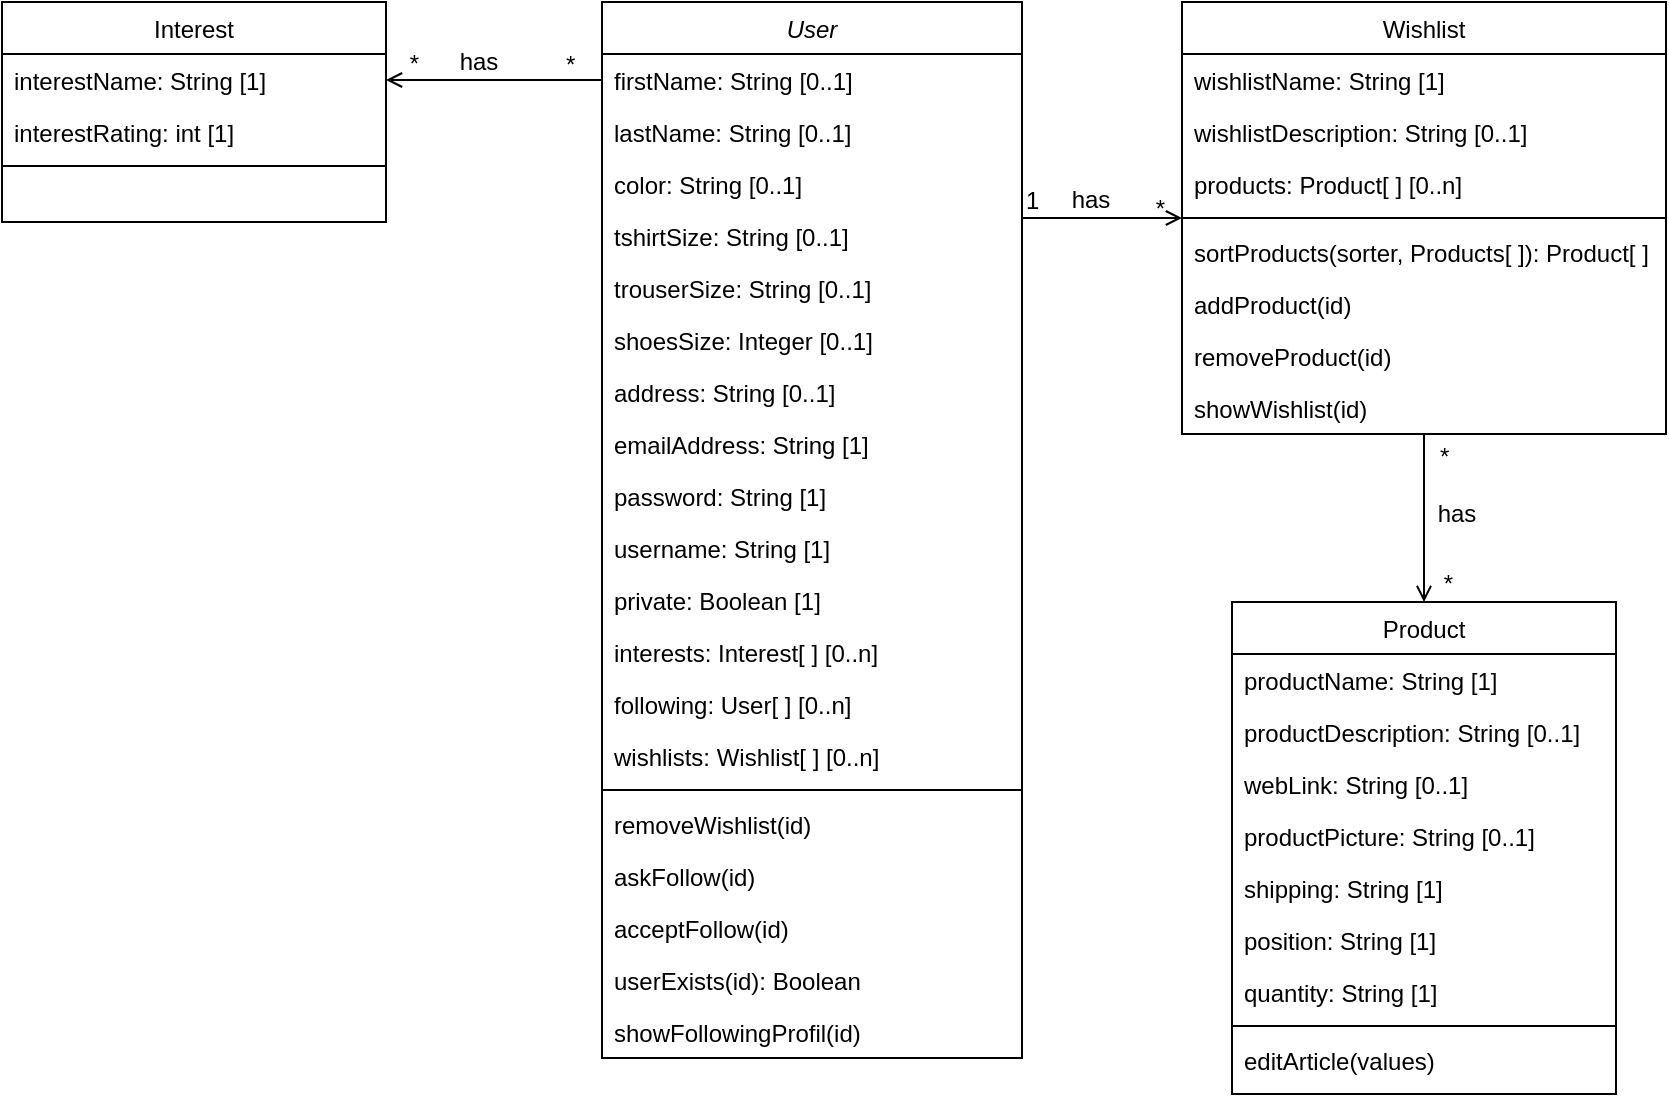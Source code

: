 <mxfile version="12.9.3" type="device"><diagram id="C5RBs43oDa-KdzZeNtuy" name="Page-1"><mxGraphModel dx="1851" dy="601" grid="1" gridSize="10" guides="1" tooltips="1" connect="1" arrows="1" fold="1" page="1" pageScale="1" pageWidth="827" pageHeight="1169" math="0" shadow="0"><root><mxCell id="WIyWlLk6GJQsqaUBKTNV-0"/><mxCell id="WIyWlLk6GJQsqaUBKTNV-1" parent="WIyWlLk6GJQsqaUBKTNV-0"/><mxCell id="zkfFHV4jXpPFQw0GAbJ--0" value="User" style="swimlane;fontStyle=2;align=center;verticalAlign=top;childLayout=stackLayout;horizontal=1;startSize=26;horizontalStack=0;resizeParent=1;resizeLast=0;collapsible=1;marginBottom=0;rounded=0;shadow=0;strokeWidth=1;" parent="WIyWlLk6GJQsqaUBKTNV-1" vertex="1"><mxGeometry x="150" y="120" width="210" height="528" as="geometry"><mxRectangle x="220" y="120" width="160" height="26" as="alternateBounds"/></mxGeometry></mxCell><mxCell id="zkfFHV4jXpPFQw0GAbJ--1" value="firstName: String [0..1]" style="text;align=left;verticalAlign=top;spacingLeft=4;spacingRight=4;overflow=hidden;rotatable=0;points=[[0,0.5],[1,0.5]];portConstraint=eastwest;" parent="zkfFHV4jXpPFQw0GAbJ--0" vertex="1"><mxGeometry y="26" width="210" height="26" as="geometry"/></mxCell><mxCell id="zkfFHV4jXpPFQw0GAbJ--2" value="lastName: String [0..1]" style="text;align=left;verticalAlign=top;spacingLeft=4;spacingRight=4;overflow=hidden;rotatable=0;points=[[0,0.5],[1,0.5]];portConstraint=eastwest;rounded=0;shadow=0;html=0;" parent="zkfFHV4jXpPFQw0GAbJ--0" vertex="1"><mxGeometry y="52" width="210" height="26" as="geometry"/></mxCell><mxCell id="zkfFHV4jXpPFQw0GAbJ--3" value="color: String [0..1]" style="text;align=left;verticalAlign=top;spacingLeft=4;spacingRight=4;overflow=hidden;rotatable=0;points=[[0,0.5],[1,0.5]];portConstraint=eastwest;rounded=0;shadow=0;html=0;" parent="zkfFHV4jXpPFQw0GAbJ--0" vertex="1"><mxGeometry y="78" width="210" height="26" as="geometry"/></mxCell><mxCell id="zkfFHV4jXpPFQw0GAbJ--5" value="tshirtSize: String [0..1]" style="text;align=left;verticalAlign=top;spacingLeft=4;spacingRight=4;overflow=hidden;rotatable=0;points=[[0,0.5],[1,0.5]];portConstraint=eastwest;" parent="zkfFHV4jXpPFQw0GAbJ--0" vertex="1"><mxGeometry y="104" width="210" height="26" as="geometry"/></mxCell><mxCell id="Hm-QgE37ywTGZlYDDd0k-16" value="trouserSize: String [0..1]" style="text;align=left;verticalAlign=top;spacingLeft=4;spacingRight=4;overflow=hidden;rotatable=0;points=[[0,0.5],[1,0.5]];portConstraint=eastwest;" parent="zkfFHV4jXpPFQw0GAbJ--0" vertex="1"><mxGeometry y="130" width="210" height="26" as="geometry"/></mxCell><mxCell id="Hm-QgE37ywTGZlYDDd0k-15" value="shoesSize: Integer [0..1]" style="text;align=left;verticalAlign=top;spacingLeft=4;spacingRight=4;overflow=hidden;rotatable=0;points=[[0,0.5],[1,0.5]];portConstraint=eastwest;" parent="zkfFHV4jXpPFQw0GAbJ--0" vertex="1"><mxGeometry y="156" width="210" height="26" as="geometry"/></mxCell><mxCell id="Hm-QgE37ywTGZlYDDd0k-20" value="address: String [0..1]" style="text;align=left;verticalAlign=top;spacingLeft=4;spacingRight=4;overflow=hidden;rotatable=0;points=[[0,0.5],[1,0.5]];portConstraint=eastwest;" parent="zkfFHV4jXpPFQw0GAbJ--0" vertex="1"><mxGeometry y="182" width="210" height="26" as="geometry"/></mxCell><mxCell id="Hm-QgE37ywTGZlYDDd0k-17" value="emailAddress: String [1]" style="text;align=left;verticalAlign=top;spacingLeft=4;spacingRight=4;overflow=hidden;rotatable=0;points=[[0,0.5],[1,0.5]];portConstraint=eastwest;" parent="zkfFHV4jXpPFQw0GAbJ--0" vertex="1"><mxGeometry y="208" width="210" height="26" as="geometry"/></mxCell><mxCell id="Hm-QgE37ywTGZlYDDd0k-18" value="password: String [1]" style="text;align=left;verticalAlign=top;spacingLeft=4;spacingRight=4;overflow=hidden;rotatable=0;points=[[0,0.5],[1,0.5]];portConstraint=eastwest;" parent="zkfFHV4jXpPFQw0GAbJ--0" vertex="1"><mxGeometry y="234" width="210" height="26" as="geometry"/></mxCell><mxCell id="Hm-QgE37ywTGZlYDDd0k-19" value="username: String [1]" style="text;align=left;verticalAlign=top;spacingLeft=4;spacingRight=4;overflow=hidden;rotatable=0;points=[[0,0.5],[1,0.5]];portConstraint=eastwest;" parent="zkfFHV4jXpPFQw0GAbJ--0" vertex="1"><mxGeometry y="260" width="210" height="26" as="geometry"/></mxCell><mxCell id="LtMPFsxqxzvDwBRjeqDj-1" value="private: Boolean [1]" style="text;align=left;verticalAlign=top;spacingLeft=4;spacingRight=4;overflow=hidden;rotatable=0;points=[[0,0.5],[1,0.5]];portConstraint=eastwest;" parent="zkfFHV4jXpPFQw0GAbJ--0" vertex="1"><mxGeometry y="286" width="210" height="26" as="geometry"/></mxCell><mxCell id="Hm-QgE37ywTGZlYDDd0k-39" value="interests: Interest[ ] [0..n]" style="text;align=left;verticalAlign=top;spacingLeft=4;spacingRight=4;overflow=hidden;rotatable=0;points=[[0,0.5],[1,0.5]];portConstraint=eastwest;" parent="zkfFHV4jXpPFQw0GAbJ--0" vertex="1"><mxGeometry y="312" width="210" height="26" as="geometry"/></mxCell><mxCell id="Hm-QgE37ywTGZlYDDd0k-58" value="following: User[ ] [0..n]" style="text;align=left;verticalAlign=top;spacingLeft=4;spacingRight=4;overflow=hidden;rotatable=0;points=[[0,0.5],[1,0.5]];portConstraint=eastwest;" parent="zkfFHV4jXpPFQw0GAbJ--0" vertex="1"><mxGeometry y="338" width="210" height="26" as="geometry"/></mxCell><mxCell id="QhP_4zHsELmiMzMRR9Al-18" value="wishlists: Wishlist[ ] [0..n]" style="text;align=left;verticalAlign=top;spacingLeft=4;spacingRight=4;overflow=hidden;rotatable=0;points=[[0,0.5],[1,0.5]];portConstraint=eastwest;" parent="zkfFHV4jXpPFQw0GAbJ--0" vertex="1"><mxGeometry y="364" width="210" height="26" as="geometry"/></mxCell><mxCell id="Hm-QgE37ywTGZlYDDd0k-26" value="" style="line;html=1;strokeWidth=1;align=left;verticalAlign=middle;spacingTop=-1;spacingLeft=3;spacingRight=3;rotatable=0;labelPosition=right;points=[];portConstraint=eastwest;" parent="zkfFHV4jXpPFQw0GAbJ--0" vertex="1"><mxGeometry y="390" width="210" height="8" as="geometry"/></mxCell><mxCell id="cYIiE31tyqupSjaofRiL-35" value="removeWishlist(id)" style="text;align=left;verticalAlign=top;spacingLeft=4;spacingRight=4;overflow=hidden;rotatable=0;points=[[0,0.5],[1,0.5]];portConstraint=eastwest;" parent="zkfFHV4jXpPFQw0GAbJ--0" vertex="1"><mxGeometry y="398" width="210" height="26" as="geometry"/></mxCell><mxCell id="LtMPFsxqxzvDwBRjeqDj-0" value="askFollow(id)" style="text;align=left;verticalAlign=top;spacingLeft=4;spacingRight=4;overflow=hidden;rotatable=0;points=[[0,0.5],[1,0.5]];portConstraint=eastwest;" parent="zkfFHV4jXpPFQw0GAbJ--0" vertex="1"><mxGeometry y="424" width="210" height="26" as="geometry"/></mxCell><mxCell id="RsEm9I7Q-CiHFAtmjuS4-4" value="acceptFollow(id)" style="text;align=left;verticalAlign=top;spacingLeft=4;spacingRight=4;overflow=hidden;rotatable=0;points=[[0,0.5],[1,0.5]];portConstraint=eastwest;" parent="zkfFHV4jXpPFQw0GAbJ--0" vertex="1"><mxGeometry y="450" width="210" height="26" as="geometry"/></mxCell><mxCell id="LtMPFsxqxzvDwBRjeqDj-3" value="userExists(id): Boolean" style="text;align=left;verticalAlign=top;spacingLeft=4;spacingRight=4;overflow=hidden;rotatable=0;points=[[0,0.5],[1,0.5]];portConstraint=eastwest;" parent="zkfFHV4jXpPFQw0GAbJ--0" vertex="1"><mxGeometry y="476" width="210" height="26" as="geometry"/></mxCell><mxCell id="crXsZThvAvHjFSrUm5lf-0" value="showFollowingProfil(id)" style="text;align=left;verticalAlign=top;spacingLeft=4;spacingRight=4;overflow=hidden;rotatable=0;points=[[0,0.5],[1,0.5]];portConstraint=eastwest;" parent="zkfFHV4jXpPFQw0GAbJ--0" vertex="1"><mxGeometry y="502" width="210" height="26" as="geometry"/></mxCell><mxCell id="zkfFHV4jXpPFQw0GAbJ--26" value="" style="endArrow=open;shadow=0;strokeWidth=1;strokeColor=#000000;rounded=0;endFill=1;edgeStyle=elbowEdgeStyle;elbow=vertical;" parent="WIyWlLk6GJQsqaUBKTNV-1" source="zkfFHV4jXpPFQw0GAbJ--0" target="zkfFHV4jXpPFQw0GAbJ--17" edge="1"><mxGeometry x="0.5" y="41" relative="1" as="geometry"><mxPoint x="380" y="192" as="sourcePoint"/><mxPoint x="540" y="192" as="targetPoint"/><mxPoint x="-40" y="32" as="offset"/></mxGeometry></mxCell><mxCell id="zkfFHV4jXpPFQw0GAbJ--27" value="1" style="resizable=0;align=left;verticalAlign=bottom;labelBackgroundColor=none;fontSize=12;" parent="zkfFHV4jXpPFQw0GAbJ--26" connectable="0" vertex="1"><mxGeometry x="-1" relative="1" as="geometry"><mxPoint as="offset"/></mxGeometry></mxCell><mxCell id="zkfFHV4jXpPFQw0GAbJ--28" value="*" style="resizable=0;align=right;verticalAlign=bottom;labelBackgroundColor=none;fontSize=12;" parent="zkfFHV4jXpPFQw0GAbJ--26" connectable="0" vertex="1"><mxGeometry x="1" relative="1" as="geometry"><mxPoint x="-7" y="4" as="offset"/></mxGeometry></mxCell><mxCell id="zkfFHV4jXpPFQw0GAbJ--29" value="has" style="text;html=1;resizable=0;points=[];;align=center;verticalAlign=middle;labelBackgroundColor=none;rounded=0;shadow=0;strokeWidth=1;fontSize=12;" parent="zkfFHV4jXpPFQw0GAbJ--26" vertex="1" connectable="0"><mxGeometry x="0.5" y="49" relative="1" as="geometry"><mxPoint x="-26" y="40" as="offset"/></mxGeometry></mxCell><mxCell id="Hm-QgE37ywTGZlYDDd0k-40" value="" style="endArrow=open;shadow=0;strokeWidth=1;strokeColor=#000000;rounded=0;endFill=1;edgeStyle=elbowEdgeStyle;elbow=vertical;entryX=0.5;entryY=0;entryDx=0;entryDy=0;exitX=0.5;exitY=1;exitDx=0;exitDy=0;" parent="WIyWlLk6GJQsqaUBKTNV-1" source="zkfFHV4jXpPFQw0GAbJ--17" target="Hm-QgE37ywTGZlYDDd0k-44" edge="1"><mxGeometry x="0.5" y="41" relative="1" as="geometry"><mxPoint x="480" y="300" as="sourcePoint"/><mxPoint x="604" y="320" as="targetPoint"/><mxPoint x="-40" y="32" as="offset"/></mxGeometry></mxCell><mxCell id="Hm-QgE37ywTGZlYDDd0k-41" value="*" style="resizable=0;align=left;verticalAlign=bottom;labelBackgroundColor=none;fontSize=12;" parent="Hm-QgE37ywTGZlYDDd0k-40" connectable="0" vertex="1"><mxGeometry x="-1" relative="1" as="geometry"><mxPoint x="6" y="20" as="offset"/></mxGeometry></mxCell><mxCell id="Hm-QgE37ywTGZlYDDd0k-42" value="*" style="resizable=0;align=right;verticalAlign=bottom;labelBackgroundColor=none;fontSize=12;" parent="Hm-QgE37ywTGZlYDDd0k-40" connectable="0" vertex="1"><mxGeometry x="1" relative="1" as="geometry"><mxPoint x="16" y="-0.34" as="offset"/></mxGeometry></mxCell><mxCell id="Hm-QgE37ywTGZlYDDd0k-43" value="has" style="text;html=1;resizable=0;points=[];;align=center;verticalAlign=middle;labelBackgroundColor=none;rounded=0;shadow=0;strokeWidth=1;fontSize=12;" parent="Hm-QgE37ywTGZlYDDd0k-40" vertex="1" connectable="0"><mxGeometry x="0.5" y="49" relative="1" as="geometry"><mxPoint x="-33" y="-23" as="offset"/></mxGeometry></mxCell><mxCell id="2DdB5osfpAFA1Woltr6O-10" value="" style="endArrow=open;shadow=0;strokeWidth=1;strokeColor=#000000;rounded=0;endFill=1;edgeStyle=elbowEdgeStyle;elbow=vertical;entryX=1;entryY=0.5;entryDx=0;entryDy=0;exitX=0;exitY=0.5;exitDx=0;exitDy=0;" parent="WIyWlLk6GJQsqaUBKTNV-1" source="zkfFHV4jXpPFQw0GAbJ--1" target="2DdB5osfpAFA1Woltr6O-3" edge="1"><mxGeometry x="0.5" y="41" relative="1" as="geometry"><mxPoint x="50" y="260.003" as="sourcePoint"/><mxPoint x="178" y="260.003" as="targetPoint"/><mxPoint x="-40" y="32" as="offset"/></mxGeometry></mxCell><mxCell id="2DdB5osfpAFA1Woltr6O-11" value="*" style="resizable=0;align=left;verticalAlign=bottom;labelBackgroundColor=none;fontSize=12;" parent="2DdB5osfpAFA1Woltr6O-10" connectable="0" vertex="1"><mxGeometry x="-1" relative="1" as="geometry"><mxPoint x="-20" y="1" as="offset"/></mxGeometry></mxCell><mxCell id="2DdB5osfpAFA1Woltr6O-12" value="*" style="resizable=0;align=right;verticalAlign=bottom;labelBackgroundColor=none;fontSize=12;" parent="2DdB5osfpAFA1Woltr6O-10" connectable="0" vertex="1"><mxGeometry x="1" relative="1" as="geometry"><mxPoint x="18" y="0.43" as="offset"/></mxGeometry></mxCell><mxCell id="2DdB5osfpAFA1Woltr6O-13" value="has" style="text;html=1;resizable=0;points=[];;align=center;verticalAlign=middle;labelBackgroundColor=none;rounded=0;shadow=0;strokeWidth=1;fontSize=12;" parent="2DdB5osfpAFA1Woltr6O-10" vertex="1" connectable="0"><mxGeometry x="0.5" y="49" relative="1" as="geometry"><mxPoint x="18.57" y="-58.29" as="offset"/></mxGeometry></mxCell><mxCell id="2DdB5osfpAFA1Woltr6O-0" value="Interest" style="swimlane;fontStyle=0;align=center;verticalAlign=top;childLayout=stackLayout;horizontal=1;startSize=26;horizontalStack=0;resizeParent=1;resizeLast=0;collapsible=1;marginBottom=0;rounded=0;shadow=0;strokeWidth=1;" parent="WIyWlLk6GJQsqaUBKTNV-1" vertex="1"><mxGeometry x="-150" y="120" width="192" height="110" as="geometry"><mxRectangle x="340" y="380" width="170" height="26" as="alternateBounds"/></mxGeometry></mxCell><mxCell id="2DdB5osfpAFA1Woltr6O-3" value="interestName: String [1]" style="text;align=left;verticalAlign=top;spacingLeft=4;spacingRight=4;overflow=hidden;rotatable=0;points=[[0,0.5],[1,0.5]];portConstraint=eastwest;" parent="2DdB5osfpAFA1Woltr6O-0" vertex="1"><mxGeometry y="26" width="192" height="26" as="geometry"/></mxCell><mxCell id="cYIiE31tyqupSjaofRiL-29" value="interestRating: int [1]" style="text;align=left;verticalAlign=top;spacingLeft=4;spacingRight=4;overflow=hidden;rotatable=0;points=[[0,0.5],[1,0.5]];portConstraint=eastwest;" parent="2DdB5osfpAFA1Woltr6O-0" vertex="1"><mxGeometry y="52" width="192" height="26" as="geometry"/></mxCell><mxCell id="2DdB5osfpAFA1Woltr6O-5" value="" style="line;html=1;strokeWidth=1;align=left;verticalAlign=middle;spacingTop=-1;spacingLeft=3;spacingRight=3;rotatable=0;labelPosition=right;points=[];portConstraint=eastwest;" parent="2DdB5osfpAFA1Woltr6O-0" vertex="1"><mxGeometry y="78" width="192" height="8" as="geometry"/></mxCell><mxCell id="zkfFHV4jXpPFQw0GAbJ--17" value="Wishlist" style="swimlane;fontStyle=0;align=center;verticalAlign=top;childLayout=stackLayout;horizontal=1;startSize=26;horizontalStack=0;resizeParent=1;resizeLast=0;collapsible=1;marginBottom=0;rounded=0;shadow=0;strokeWidth=1;" parent="WIyWlLk6GJQsqaUBKTNV-1" vertex="1"><mxGeometry x="440" y="120" width="242" height="216" as="geometry"><mxRectangle x="550" y="140" width="160" height="26" as="alternateBounds"/></mxGeometry></mxCell><mxCell id="zkfFHV4jXpPFQw0GAbJ--18" value="wishlistName: String [1]" style="text;align=left;verticalAlign=top;spacingLeft=4;spacingRight=4;overflow=hidden;rotatable=0;points=[[0,0.5],[1,0.5]];portConstraint=eastwest;" parent="zkfFHV4jXpPFQw0GAbJ--17" vertex="1"><mxGeometry y="26" width="242" height="26" as="geometry"/></mxCell><mxCell id="zkfFHV4jXpPFQw0GAbJ--19" value="wishlistDescription: String [0..1]" style="text;align=left;verticalAlign=top;spacingLeft=4;spacingRight=4;overflow=hidden;rotatable=0;points=[[0,0.5],[1,0.5]];portConstraint=eastwest;rounded=0;shadow=0;html=0;" parent="zkfFHV4jXpPFQw0GAbJ--17" vertex="1"><mxGeometry y="52" width="242" height="26" as="geometry"/></mxCell><mxCell id="Hm-QgE37ywTGZlYDDd0k-37" value="products: Product[ ] [0..n]" style="text;align=left;verticalAlign=top;spacingLeft=4;spacingRight=4;overflow=hidden;rotatable=0;points=[[0,0.5],[1,0.5]];portConstraint=eastwest;rounded=0;shadow=0;html=0;" parent="zkfFHV4jXpPFQw0GAbJ--17" vertex="1"><mxGeometry y="78" width="242" height="26" as="geometry"/></mxCell><mxCell id="Hm-QgE37ywTGZlYDDd0k-36" value="" style="line;html=1;strokeWidth=1;align=left;verticalAlign=middle;spacingTop=-1;spacingLeft=3;spacingRight=3;rotatable=0;labelPosition=right;points=[];portConstraint=eastwest;" parent="zkfFHV4jXpPFQw0GAbJ--17" vertex="1"><mxGeometry y="104" width="242" height="8" as="geometry"/></mxCell><mxCell id="cYIiE31tyqupSjaofRiL-5" value="sortProducts(sorter, Products[ ]): Product[ ]" style="text;align=left;verticalAlign=top;spacingLeft=4;spacingRight=4;overflow=hidden;rotatable=0;points=[[0,0.5],[1,0.5]];portConstraint=eastwest;rounded=0;shadow=0;html=0;" parent="zkfFHV4jXpPFQw0GAbJ--17" vertex="1"><mxGeometry y="112" width="242" height="26" as="geometry"/></mxCell><mxCell id="cYIiE31tyqupSjaofRiL-6" value="addProduct(id)" style="text;align=left;verticalAlign=top;spacingLeft=4;spacingRight=4;overflow=hidden;rotatable=0;points=[[0,0.5],[1,0.5]];portConstraint=eastwest;rounded=0;shadow=0;html=0;" parent="zkfFHV4jXpPFQw0GAbJ--17" vertex="1"><mxGeometry y="138" width="242" height="26" as="geometry"/></mxCell><mxCell id="cYIiE31tyqupSjaofRiL-17" value="removeProduct(id)" style="text;align=left;verticalAlign=top;spacingLeft=4;spacingRight=4;overflow=hidden;rotatable=0;points=[[0,0.5],[1,0.5]];portConstraint=eastwest;rounded=0;shadow=0;html=0;" parent="zkfFHV4jXpPFQw0GAbJ--17" vertex="1"><mxGeometry y="164" width="242" height="26" as="geometry"/></mxCell><mxCell id="-G3N8EPwWfWHx9IOCj6m-0" value="showWishlist(id)" style="text;align=left;verticalAlign=top;spacingLeft=4;spacingRight=4;overflow=hidden;rotatable=0;points=[[0,0.5],[1,0.5]];portConstraint=eastwest;rounded=0;shadow=0;html=0;" parent="zkfFHV4jXpPFQw0GAbJ--17" vertex="1"><mxGeometry y="190" width="242" height="26" as="geometry"/></mxCell><mxCell id="Hm-QgE37ywTGZlYDDd0k-44" value="Product" style="swimlane;fontStyle=0;align=center;verticalAlign=top;childLayout=stackLayout;horizontal=1;startSize=26;horizontalStack=0;resizeParent=1;resizeLast=0;collapsible=1;marginBottom=0;rounded=0;shadow=0;strokeWidth=1;" parent="WIyWlLk6GJQsqaUBKTNV-1" vertex="1"><mxGeometry x="465" y="420" width="192" height="246" as="geometry"><mxRectangle x="340" y="380" width="170" height="26" as="alternateBounds"/></mxGeometry></mxCell><mxCell id="Hm-QgE37ywTGZlYDDd0k-45" value="productName: String [1]" style="text;align=left;verticalAlign=top;spacingLeft=4;spacingRight=4;overflow=hidden;rotatable=0;points=[[0,0.5],[1,0.5]];portConstraint=eastwest;" parent="Hm-QgE37ywTGZlYDDd0k-44" vertex="1"><mxGeometry y="26" width="192" height="26" as="geometry"/></mxCell><mxCell id="Hm-QgE37ywTGZlYDDd0k-46" value="productDescription: String [0..1]" style="text;align=left;verticalAlign=top;spacingLeft=4;spacingRight=4;overflow=hidden;rotatable=0;points=[[0,0.5],[1,0.5]];portConstraint=eastwest;" parent="Hm-QgE37ywTGZlYDDd0k-44" vertex="1"><mxGeometry y="52" width="192" height="26" as="geometry"/></mxCell><mxCell id="Hm-QgE37ywTGZlYDDd0k-47" value="webLink: String [0..1]" style="text;align=left;verticalAlign=top;spacingLeft=4;spacingRight=4;overflow=hidden;rotatable=0;points=[[0,0.5],[1,0.5]];portConstraint=eastwest;" parent="Hm-QgE37ywTGZlYDDd0k-44" vertex="1"><mxGeometry y="78" width="192" height="26" as="geometry"/></mxCell><mxCell id="Hm-QgE37ywTGZlYDDd0k-48" value="productPicture: String [0..1]" style="text;align=left;verticalAlign=top;spacingLeft=4;spacingRight=4;overflow=hidden;rotatable=0;points=[[0,0.5],[1,0.5]];portConstraint=eastwest;" parent="Hm-QgE37ywTGZlYDDd0k-44" vertex="1"><mxGeometry y="104" width="192" height="26" as="geometry"/></mxCell><mxCell id="cYIiE31tyqupSjaofRiL-0" value="shipping: String [1]" style="text;align=left;verticalAlign=top;spacingLeft=4;spacingRight=4;overflow=hidden;rotatable=0;points=[[0,0.5],[1,0.5]];portConstraint=eastwest;" parent="Hm-QgE37ywTGZlYDDd0k-44" vertex="1"><mxGeometry y="130" width="192" height="26" as="geometry"/></mxCell><mxCell id="cYIiE31tyqupSjaofRiL-1" value="position: String [1]" style="text;align=left;verticalAlign=top;spacingLeft=4;spacingRight=4;overflow=hidden;rotatable=0;points=[[0,0.5],[1,0.5]];portConstraint=eastwest;" parent="Hm-QgE37ywTGZlYDDd0k-44" vertex="1"><mxGeometry y="156" width="192" height="26" as="geometry"/></mxCell><mxCell id="cYIiE31tyqupSjaofRiL-2" value="quantity: String [1]" style="text;align=left;verticalAlign=top;spacingLeft=4;spacingRight=4;overflow=hidden;rotatable=0;points=[[0,0.5],[1,0.5]];portConstraint=eastwest;" parent="Hm-QgE37ywTGZlYDDd0k-44" vertex="1"><mxGeometry y="182" width="192" height="26" as="geometry"/></mxCell><mxCell id="Hm-QgE37ywTGZlYDDd0k-49" value="" style="line;html=1;strokeWidth=1;align=left;verticalAlign=middle;spacingTop=-1;spacingLeft=3;spacingRight=3;rotatable=0;labelPosition=right;points=[];portConstraint=eastwest;" parent="Hm-QgE37ywTGZlYDDd0k-44" vertex="1"><mxGeometry y="208" width="192" height="8" as="geometry"/></mxCell><mxCell id="Lqu8xnoUHWFn_f6MVQMZ-0" value="editArticle(values)" style="text;align=left;verticalAlign=top;spacingLeft=4;spacingRight=4;overflow=hidden;rotatable=0;points=[[0,0.5],[1,0.5]];portConstraint=eastwest;" parent="Hm-QgE37ywTGZlYDDd0k-44" vertex="1"><mxGeometry y="216" width="192" height="26" as="geometry"/></mxCell></root></mxGraphModel></diagram></mxfile>